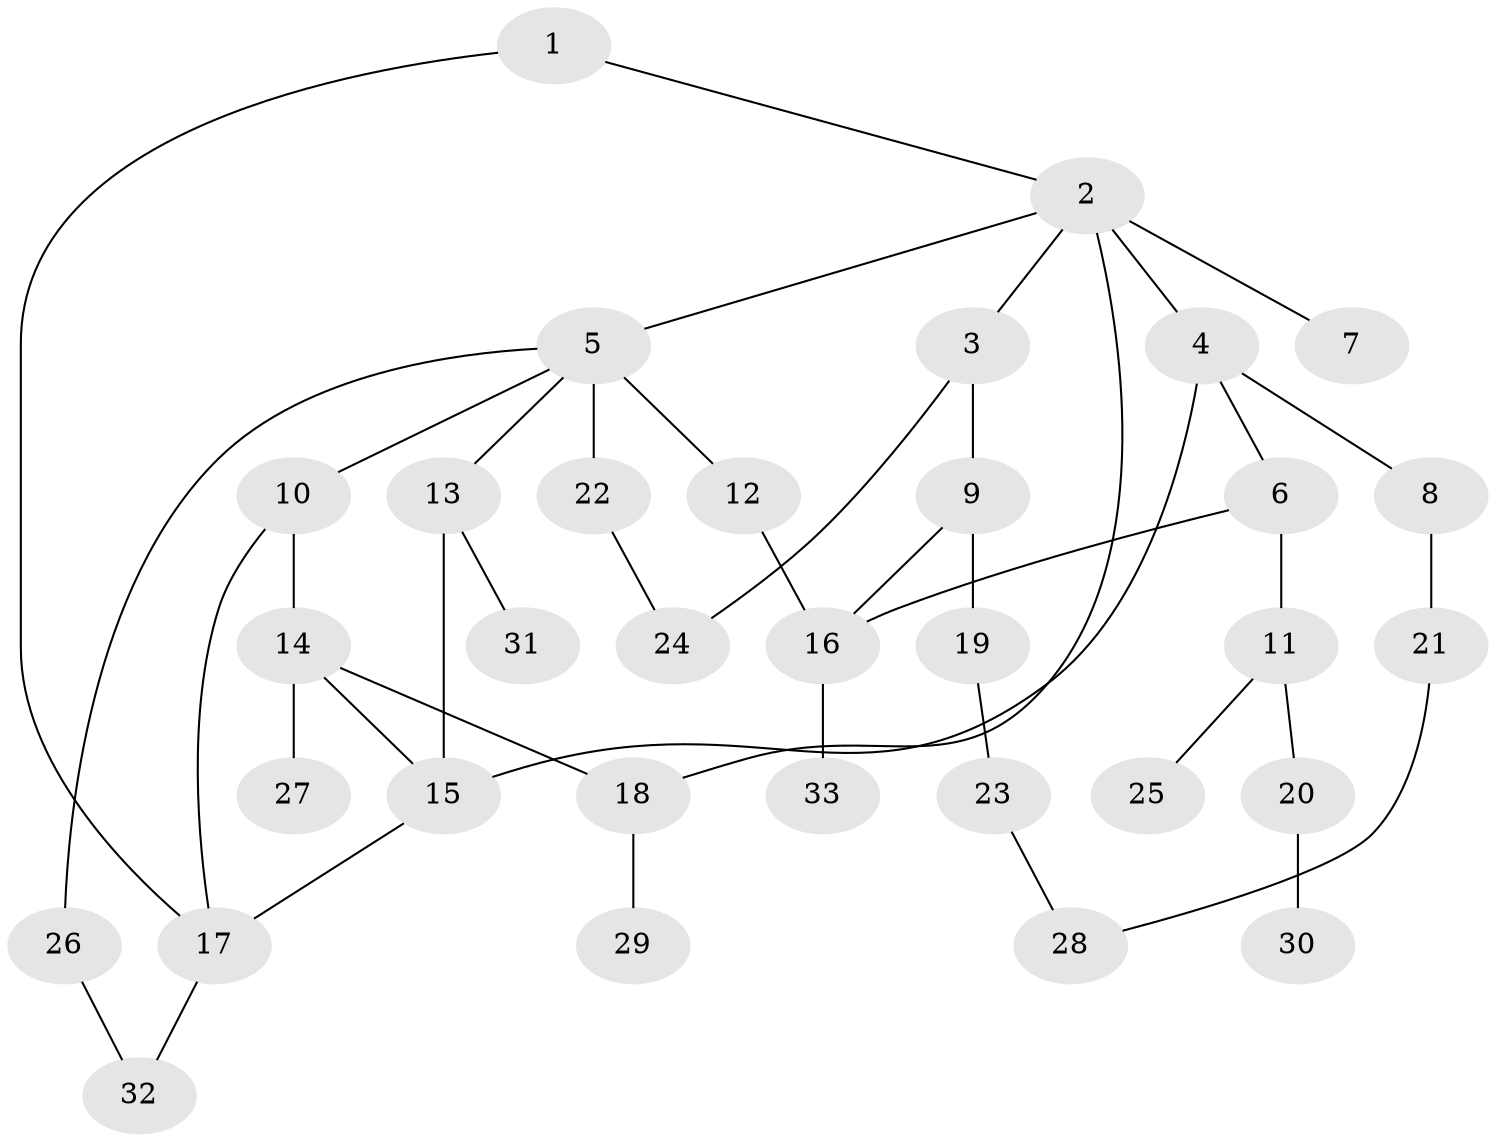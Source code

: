 // original degree distribution, {3: 0.2, 5: 0.046153846153846156, 4: 0.1076923076923077, 8: 0.015384615384615385, 1: 0.3076923076923077, 2: 0.3230769230769231}
// Generated by graph-tools (version 1.1) at 2025/34/03/09/25 02:34:13]
// undirected, 33 vertices, 42 edges
graph export_dot {
graph [start="1"]
  node [color=gray90,style=filled];
  1;
  2;
  3;
  4;
  5;
  6;
  7;
  8;
  9;
  10;
  11;
  12;
  13;
  14;
  15;
  16;
  17;
  18;
  19;
  20;
  21;
  22;
  23;
  24;
  25;
  26;
  27;
  28;
  29;
  30;
  31;
  32;
  33;
  1 -- 2 [weight=1.0];
  1 -- 17 [weight=1.0];
  2 -- 3 [weight=1.0];
  2 -- 4 [weight=1.0];
  2 -- 5 [weight=1.0];
  2 -- 7 [weight=2.0];
  2 -- 18 [weight=1.0];
  3 -- 9 [weight=1.0];
  3 -- 24 [weight=1.0];
  4 -- 6 [weight=1.0];
  4 -- 8 [weight=1.0];
  4 -- 15 [weight=1.0];
  5 -- 10 [weight=1.0];
  5 -- 12 [weight=2.0];
  5 -- 13 [weight=1.0];
  5 -- 22 [weight=1.0];
  5 -- 26 [weight=1.0];
  6 -- 11 [weight=1.0];
  6 -- 16 [weight=1.0];
  8 -- 21 [weight=1.0];
  9 -- 16 [weight=1.0];
  9 -- 19 [weight=1.0];
  10 -- 14 [weight=1.0];
  10 -- 17 [weight=1.0];
  11 -- 20 [weight=1.0];
  11 -- 25 [weight=1.0];
  12 -- 16 [weight=3.0];
  13 -- 15 [weight=1.0];
  13 -- 31 [weight=1.0];
  14 -- 15 [weight=1.0];
  14 -- 18 [weight=1.0];
  14 -- 27 [weight=1.0];
  15 -- 17 [weight=1.0];
  16 -- 33 [weight=1.0];
  17 -- 32 [weight=1.0];
  18 -- 29 [weight=3.0];
  19 -- 23 [weight=1.0];
  20 -- 30 [weight=1.0];
  21 -- 28 [weight=1.0];
  22 -- 24 [weight=1.0];
  23 -- 28 [weight=1.0];
  26 -- 32 [weight=1.0];
}
